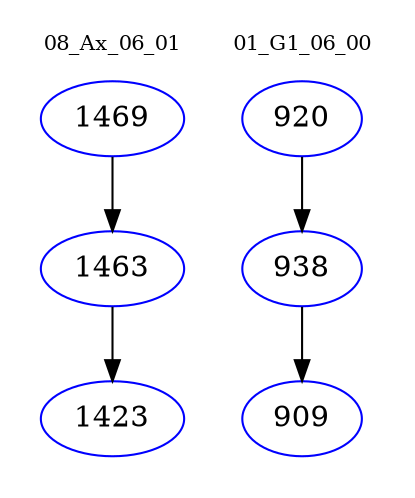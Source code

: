 digraph{
subgraph cluster_0 {
color = white
label = "08_Ax_06_01";
fontsize=10;
T0_1469 [label="1469", color="blue"]
T0_1469 -> T0_1463 [color="black"]
T0_1463 [label="1463", color="blue"]
T0_1463 -> T0_1423 [color="black"]
T0_1423 [label="1423", color="blue"]
}
subgraph cluster_1 {
color = white
label = "01_G1_06_00";
fontsize=10;
T1_920 [label="920", color="blue"]
T1_920 -> T1_938 [color="black"]
T1_938 [label="938", color="blue"]
T1_938 -> T1_909 [color="black"]
T1_909 [label="909", color="blue"]
}
}

